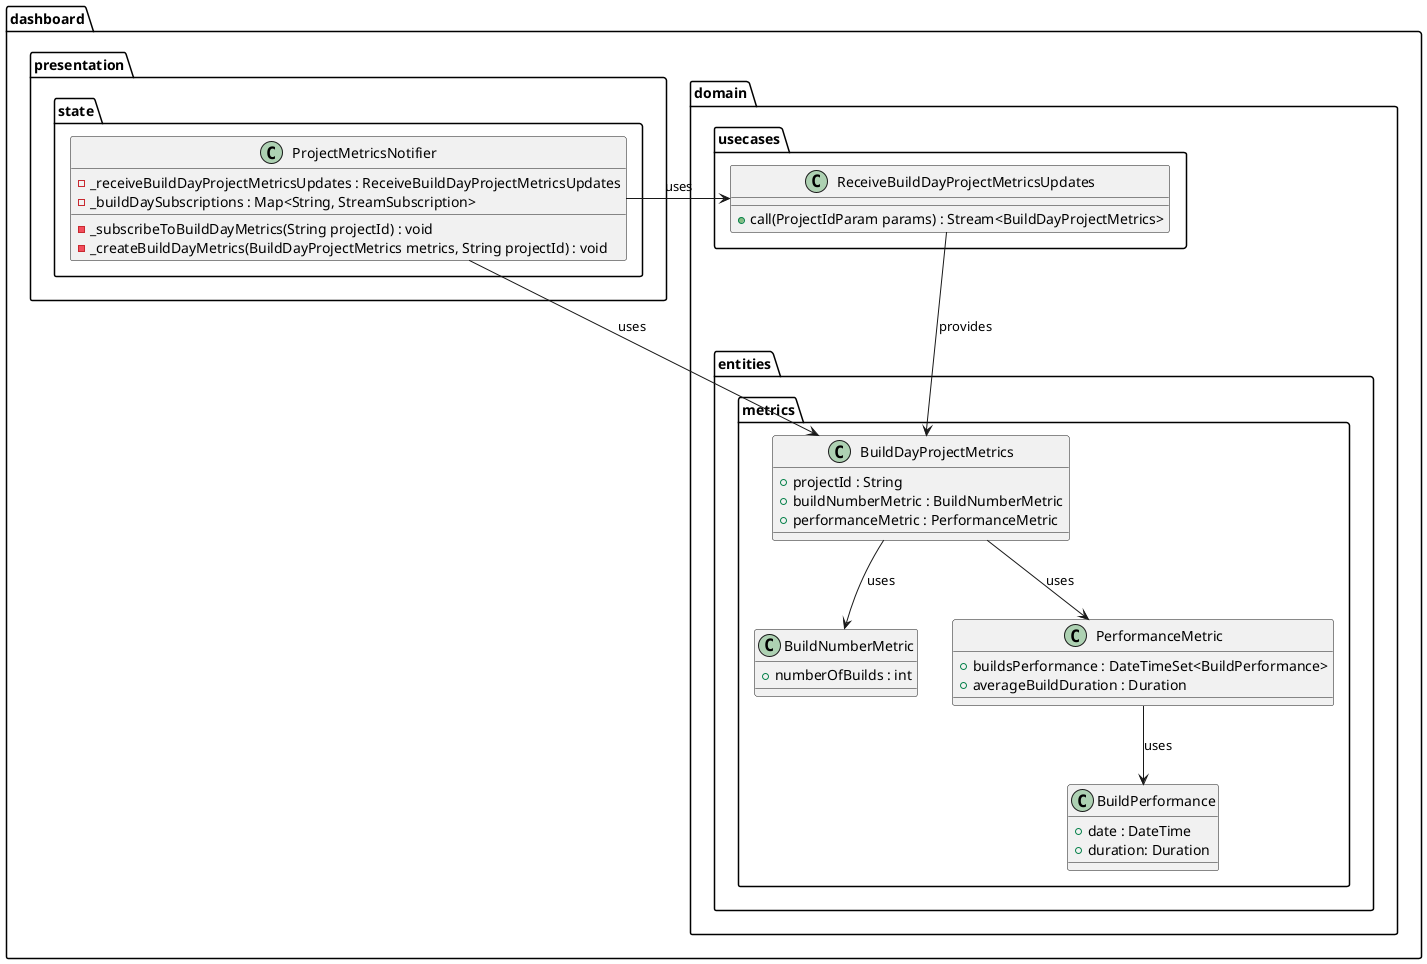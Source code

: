 @startuml build_days_presentation_layer_class_diagram
    package dashboard {
        package domain {
            package entities.metrics {
                class BuildNumberMetric {
                    + numberOfBuilds : int
                }
                class BuildPerformance {
                        + date : DateTime
                        + duration: Duration
                }
                class PerformanceMetric {
                    + buildsPerformance : DateTimeSet<BuildPerformance>
                    + averageBuildDuration : Duration
                }
                class BuildDayProjectMetrics {
                    + projectId : String
                    + buildNumberMetric : BuildNumberMetric
                    + performanceMetric : PerformanceMetric
                }
            }

            package usecases {
                class ReceiveBuildDayProjectMetricsUpdates {
                    + call(ProjectIdParam params) : Stream<BuildDayProjectMetrics>
                }
            }
        }

        package presentation.state {
            class ProjectMetricsNotifier {
                - _receiveBuildDayProjectMetricsUpdates : ReceiveBuildDayProjectMetricsUpdates
                - _buildDaySubscriptions : Map<String, StreamSubscription>
                - _subscribeToBuildDayMetrics(String projectId) : void
                - _createBuildDayMetrics(BuildDayProjectMetrics metrics, String projectId) : void
            }
        }
    }

    ProjectMetricsNotifier -right-> ReceiveBuildDayProjectMetricsUpdates : uses
    ReceiveBuildDayProjectMetricsUpdates --> BuildDayProjectMetrics : provides
    ProjectMetricsNotifier --> BuildDayProjectMetrics : uses

    BuildDayProjectMetrics --> BuildNumberMetric : uses
    BuildDayProjectMetrics --> PerformanceMetric : uses
    PerformanceMetric --> BuildPerformance : uses
    
@enduml
